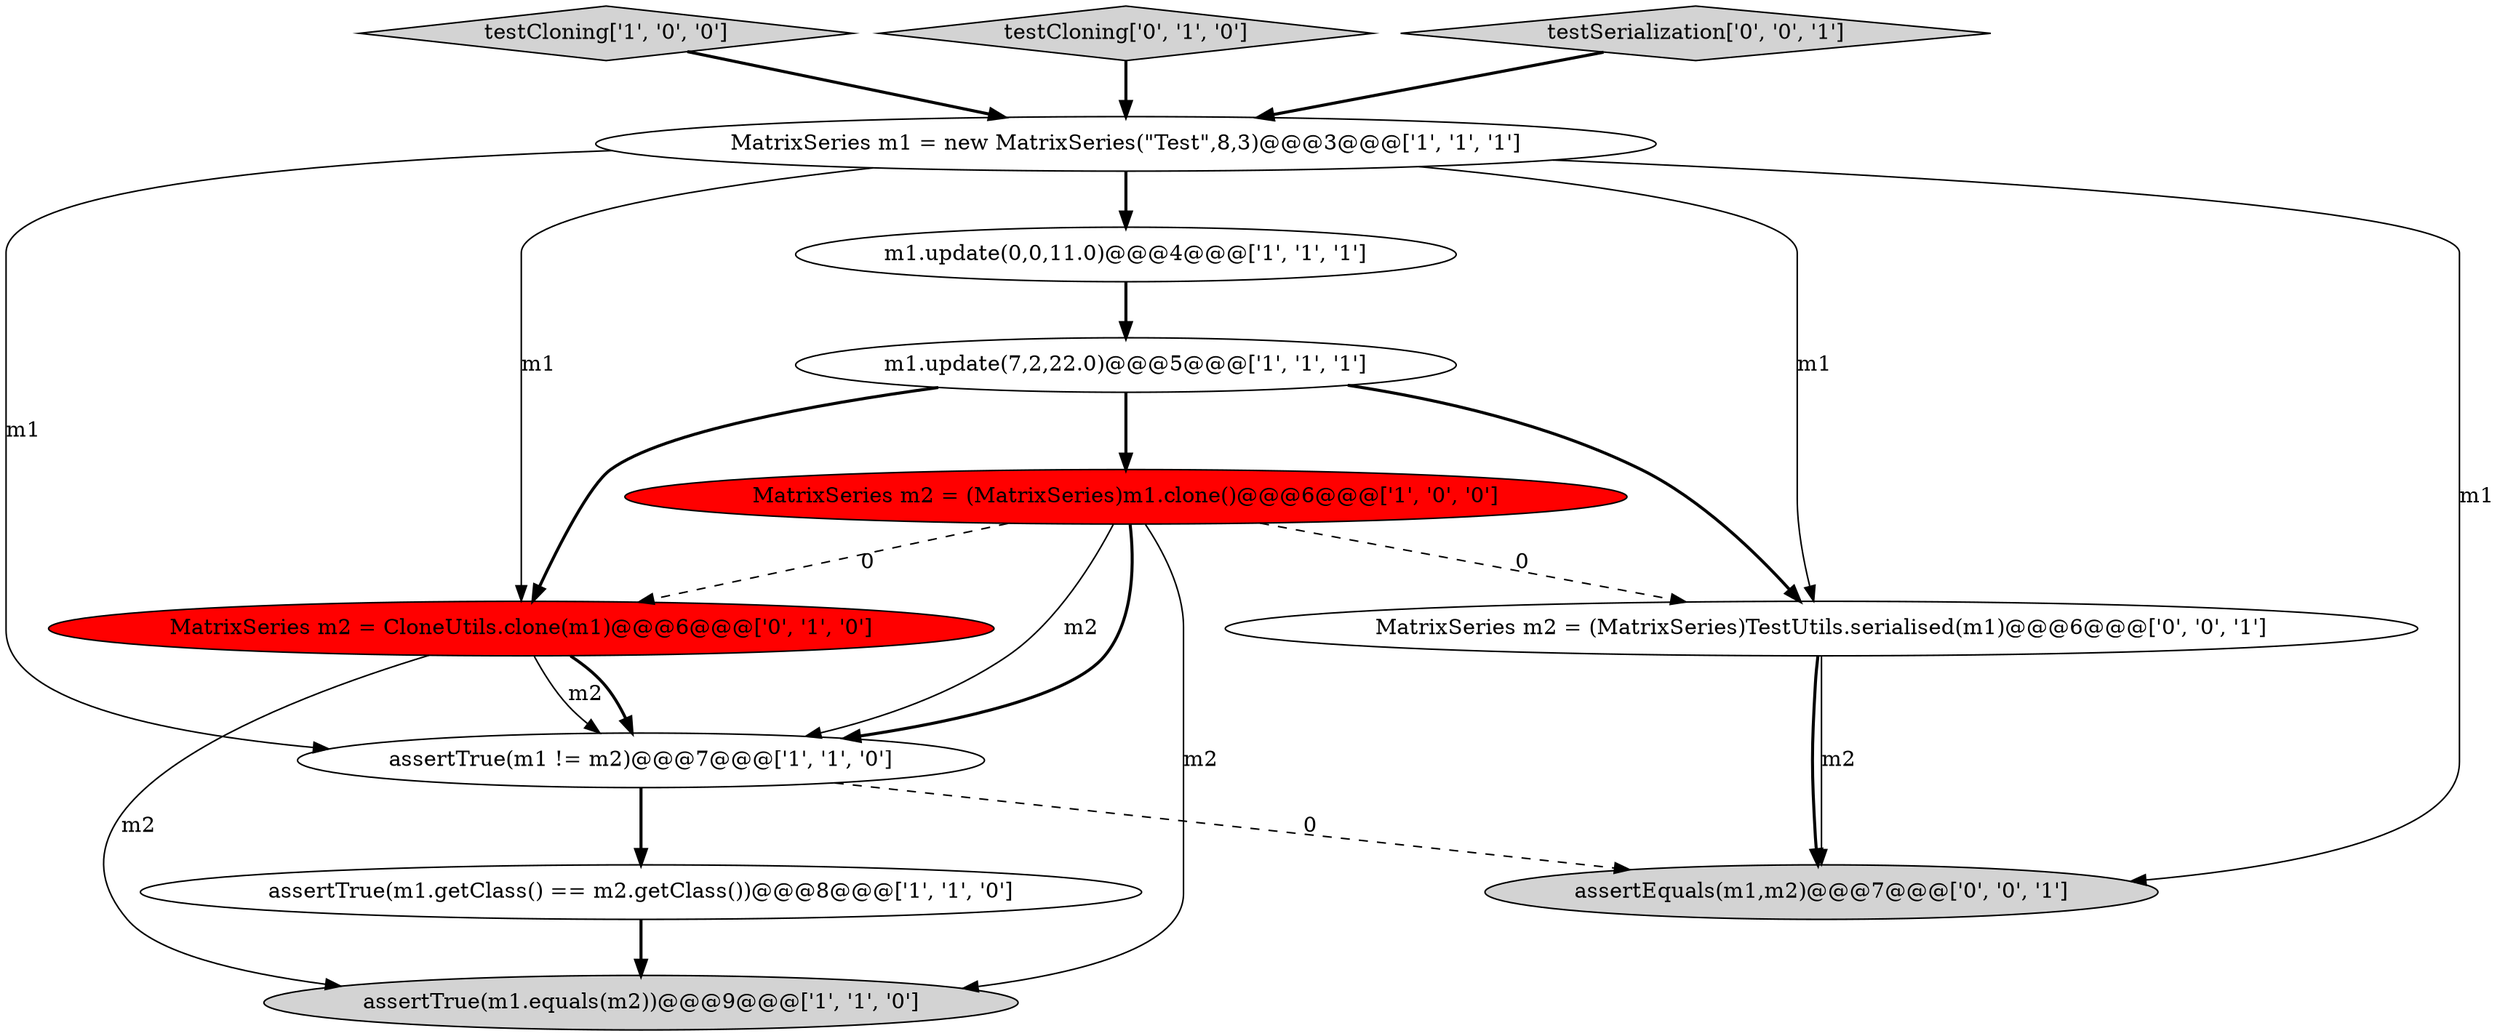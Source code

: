 digraph {
5 [style = filled, label = "testCloning['1', '0', '0']", fillcolor = lightgray, shape = diamond image = "AAA0AAABBB1BBB"];
10 [style = filled, label = "MatrixSeries m2 = (MatrixSeries)TestUtils.serialised(m1)@@@6@@@['0', '0', '1']", fillcolor = white, shape = ellipse image = "AAA0AAABBB3BBB"];
7 [style = filled, label = "assertTrue(m1 != m2)@@@7@@@['1', '1', '0']", fillcolor = white, shape = ellipse image = "AAA0AAABBB1BBB"];
1 [style = filled, label = "m1.update(7,2,22.0)@@@5@@@['1', '1', '1']", fillcolor = white, shape = ellipse image = "AAA0AAABBB1BBB"];
4 [style = filled, label = "assertTrue(m1.getClass() == m2.getClass())@@@8@@@['1', '1', '0']", fillcolor = white, shape = ellipse image = "AAA0AAABBB1BBB"];
8 [style = filled, label = "MatrixSeries m2 = CloneUtils.clone(m1)@@@6@@@['0', '1', '0']", fillcolor = red, shape = ellipse image = "AAA1AAABBB2BBB"];
9 [style = filled, label = "testCloning['0', '1', '0']", fillcolor = lightgray, shape = diamond image = "AAA0AAABBB2BBB"];
12 [style = filled, label = "testSerialization['0', '0', '1']", fillcolor = lightgray, shape = diamond image = "AAA0AAABBB3BBB"];
0 [style = filled, label = "assertTrue(m1.equals(m2))@@@9@@@['1', '1', '0']", fillcolor = lightgray, shape = ellipse image = "AAA0AAABBB1BBB"];
2 [style = filled, label = "m1.update(0,0,11.0)@@@4@@@['1', '1', '1']", fillcolor = white, shape = ellipse image = "AAA0AAABBB1BBB"];
6 [style = filled, label = "MatrixSeries m1 = new MatrixSeries(\"Test\",8,3)@@@3@@@['1', '1', '1']", fillcolor = white, shape = ellipse image = "AAA0AAABBB1BBB"];
3 [style = filled, label = "MatrixSeries m2 = (MatrixSeries)m1.clone()@@@6@@@['1', '0', '0']", fillcolor = red, shape = ellipse image = "AAA1AAABBB1BBB"];
11 [style = filled, label = "assertEquals(m1,m2)@@@7@@@['0', '0', '1']", fillcolor = lightgray, shape = ellipse image = "AAA0AAABBB3BBB"];
1->8 [style = bold, label=""];
3->7 [style = solid, label="m2"];
2->1 [style = bold, label=""];
6->11 [style = solid, label="m1"];
1->3 [style = bold, label=""];
7->11 [style = dashed, label="0"];
8->0 [style = solid, label="m2"];
7->4 [style = bold, label=""];
6->8 [style = solid, label="m1"];
10->11 [style = solid, label="m2"];
6->10 [style = solid, label="m1"];
12->6 [style = bold, label=""];
8->7 [style = solid, label="m2"];
8->7 [style = bold, label=""];
9->6 [style = bold, label=""];
4->0 [style = bold, label=""];
6->2 [style = bold, label=""];
6->7 [style = solid, label="m1"];
5->6 [style = bold, label=""];
3->7 [style = bold, label=""];
3->8 [style = dashed, label="0"];
3->10 [style = dashed, label="0"];
1->10 [style = bold, label=""];
3->0 [style = solid, label="m2"];
10->11 [style = bold, label=""];
}
